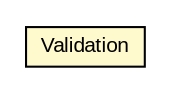 #!/usr/local/bin/dot
#
# Class diagram 
# Generated by UMLGraph version R5_6-24-gf6e263 (http://www.umlgraph.org/)
#

digraph G {
	edge [fontname="arial",fontsize=10,labelfontname="arial",labelfontsize=10];
	node [fontname="arial",fontsize=10,shape=plaintext];
	nodesep=0.25;
	ranksep=0.5;
	rankdir=LR;
	// org.turbogwt.mvp.databind.client.validation.Validation
	c949 [label=<<table title="org.turbogwt.mvp.databind.client.validation.Validation" border="0" cellborder="1" cellspacing="0" cellpadding="2" port="p" bgcolor="lemonChiffon" href="./Validation.html">
		<tr><td><table border="0" cellspacing="0" cellpadding="1">
<tr><td align="center" balign="center"> Validation </td></tr>
		</table></td></tr>
		</table>>, URL="./Validation.html", fontname="arial", fontcolor="black", fontsize=10.0];
}

